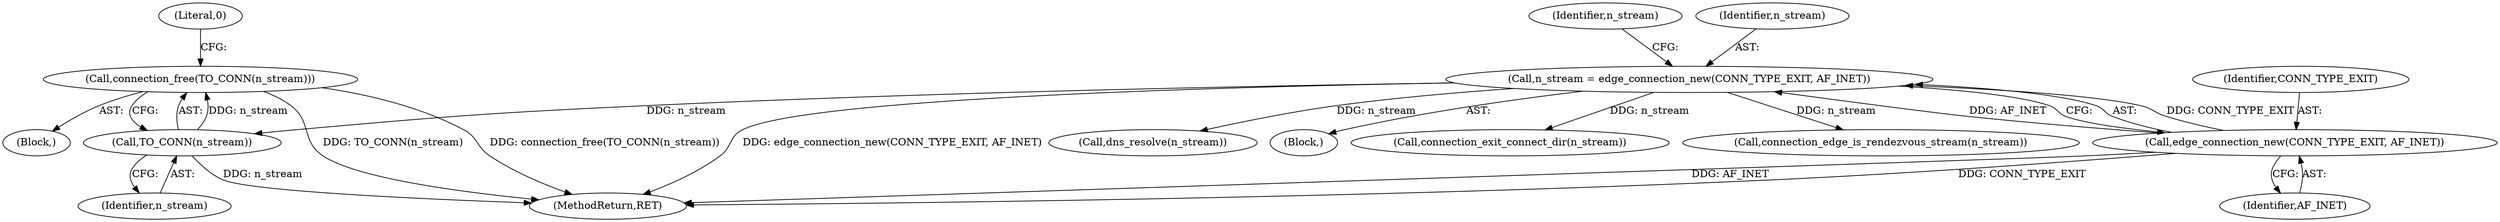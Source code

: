 digraph "0_tor_79b59a2dfcb68897ee89d98587d09e55f07e68d7@API" {
"1000642" [label="(Call,connection_free(TO_CONN(n_stream)))"];
"1000643" [label="(Call,TO_CONN(n_stream))"];
"1000438" [label="(Call,n_stream = edge_connection_new(CONN_TYPE_EXIT, AF_INET))"];
"1000440" [label="(Call,edge_connection_new(CONN_TYPE_EXIT, AF_INET))"];
"1000646" [label="(Literal,0)"];
"1000690" [label="(Call,dns_resolve(n_stream))"];
"1000124" [label="(Block,)"];
"1000440" [label="(Call,edge_connection_new(CONN_TYPE_EXIT, AF_INET))"];
"1000644" [label="(Identifier,n_stream)"];
"1000643" [label="(Call,TO_CONN(n_stream))"];
"1000442" [label="(Identifier,AF_INET)"];
"1000634" [label="(Block,)"];
"1000718" [label="(MethodReturn,RET)"];
"1000438" [label="(Call,n_stream = edge_connection_new(CONN_TYPE_EXIT, AF_INET))"];
"1000439" [label="(Identifier,n_stream)"];
"1000445" [label="(Identifier,n_stream)"];
"1000441" [label="(Identifier,CONN_TYPE_EXIT)"];
"1000684" [label="(Call,connection_exit_connect_dir(n_stream))"];
"1000642" [label="(Call,connection_free(TO_CONN(n_stream)))"];
"1000524" [label="(Call,connection_edge_is_rendezvous_stream(n_stream))"];
"1000642" -> "1000634"  [label="AST: "];
"1000642" -> "1000643"  [label="CFG: "];
"1000643" -> "1000642"  [label="AST: "];
"1000646" -> "1000642"  [label="CFG: "];
"1000642" -> "1000718"  [label="DDG: TO_CONN(n_stream)"];
"1000642" -> "1000718"  [label="DDG: connection_free(TO_CONN(n_stream))"];
"1000643" -> "1000642"  [label="DDG: n_stream"];
"1000643" -> "1000644"  [label="CFG: "];
"1000644" -> "1000643"  [label="AST: "];
"1000643" -> "1000718"  [label="DDG: n_stream"];
"1000438" -> "1000643"  [label="DDG: n_stream"];
"1000438" -> "1000124"  [label="AST: "];
"1000438" -> "1000440"  [label="CFG: "];
"1000439" -> "1000438"  [label="AST: "];
"1000440" -> "1000438"  [label="AST: "];
"1000445" -> "1000438"  [label="CFG: "];
"1000438" -> "1000718"  [label="DDG: edge_connection_new(CONN_TYPE_EXIT, AF_INET)"];
"1000440" -> "1000438"  [label="DDG: CONN_TYPE_EXIT"];
"1000440" -> "1000438"  [label="DDG: AF_INET"];
"1000438" -> "1000524"  [label="DDG: n_stream"];
"1000438" -> "1000684"  [label="DDG: n_stream"];
"1000438" -> "1000690"  [label="DDG: n_stream"];
"1000440" -> "1000442"  [label="CFG: "];
"1000441" -> "1000440"  [label="AST: "];
"1000442" -> "1000440"  [label="AST: "];
"1000440" -> "1000718"  [label="DDG: AF_INET"];
"1000440" -> "1000718"  [label="DDG: CONN_TYPE_EXIT"];
}
